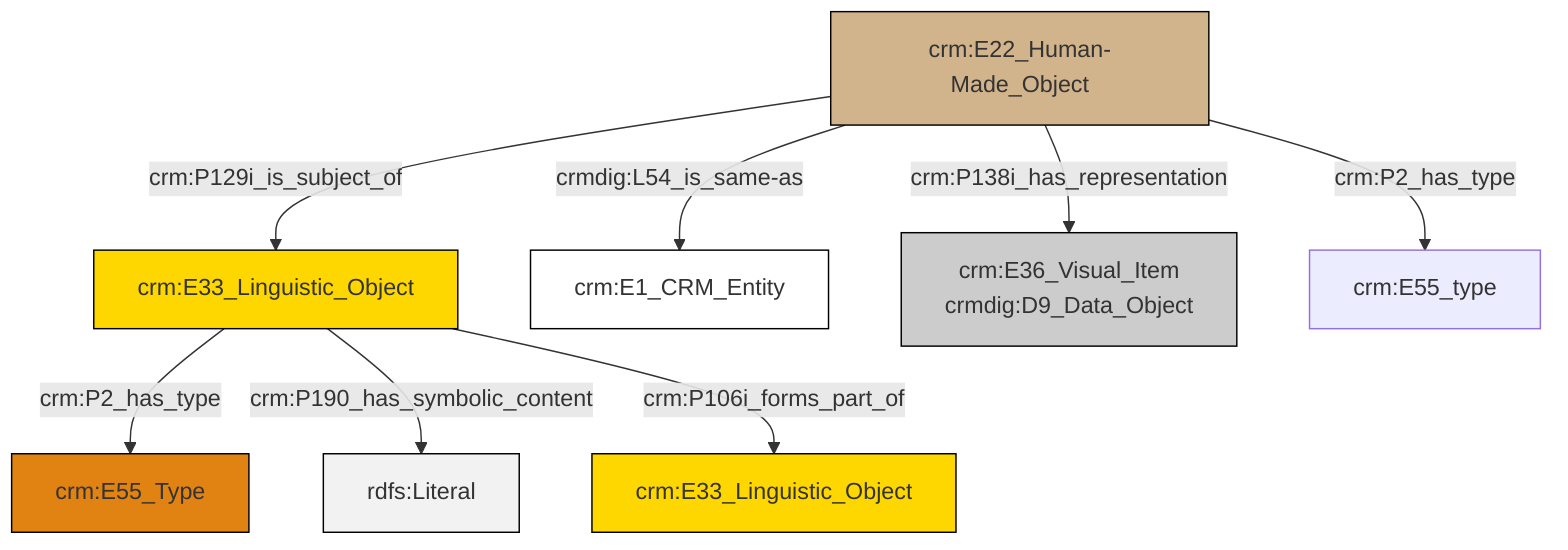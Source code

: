 graph TD
classDef Literal fill:#f2f2f2,stroke:#000000;
classDef CRM_Entity fill:#FFFFFF,stroke:#000000;
classDef Temporal_Entity fill:#00C9E6, stroke:#000000;
classDef Type fill:#E18312, stroke:#000000;
classDef Time-Span fill:#2C9C91, stroke:#000000;
classDef Appellation fill:#FFEB7F, stroke:#000000;
classDef Place fill:#008836, stroke:#000000;
classDef Persistent_Item fill:#B266B2, stroke:#000000;
classDef Conceptual_Object fill:#FFD700, stroke:#000000;
classDef Physical_Thing fill:#D2B48C, stroke:#000000;
classDef Actor fill:#f58aad, stroke:#000000;
classDef PC_Classes fill:#4ce600, stroke:#000000;
classDef Multi fill:#cccccc,stroke:#000000;

0["crm:E33_Linguistic_Object"]:::Conceptual_Object -->|crm:P2_has_type| 6["crm:E55_Type"]:::Type
0["crm:E33_Linguistic_Object"]:::Conceptual_Object -->|crm:P190_has_symbolic_content| 7[rdfs:Literal]:::Literal
8["crm:E22_Human-Made_Object"]:::Physical_Thing -->|crm:P138i_has_representation| 9["crm:E36_Visual_Item<br>crmdig:D9_Data_Object"]:::Multi
8["crm:E22_Human-Made_Object"]:::Physical_Thing -->|crm:P129i_is_subject_of| 0["crm:E33_Linguistic_Object"]:::Conceptual_Object
8["crm:E22_Human-Made_Object"]:::Physical_Thing -->|crmdig:L54_is_same-as| 4["crm:E1_CRM_Entity"]:::CRM_Entity
8["crm:E22_Human-Made_Object"]:::Physical_Thing -->|crm:P2_has_type| 12["crm:E55_type"]:::Default
0["crm:E33_Linguistic_Object"]:::Conceptual_Object -->|crm:P106i_forms_part_of| 2["crm:E33_Linguistic_Object"]:::Conceptual_Object